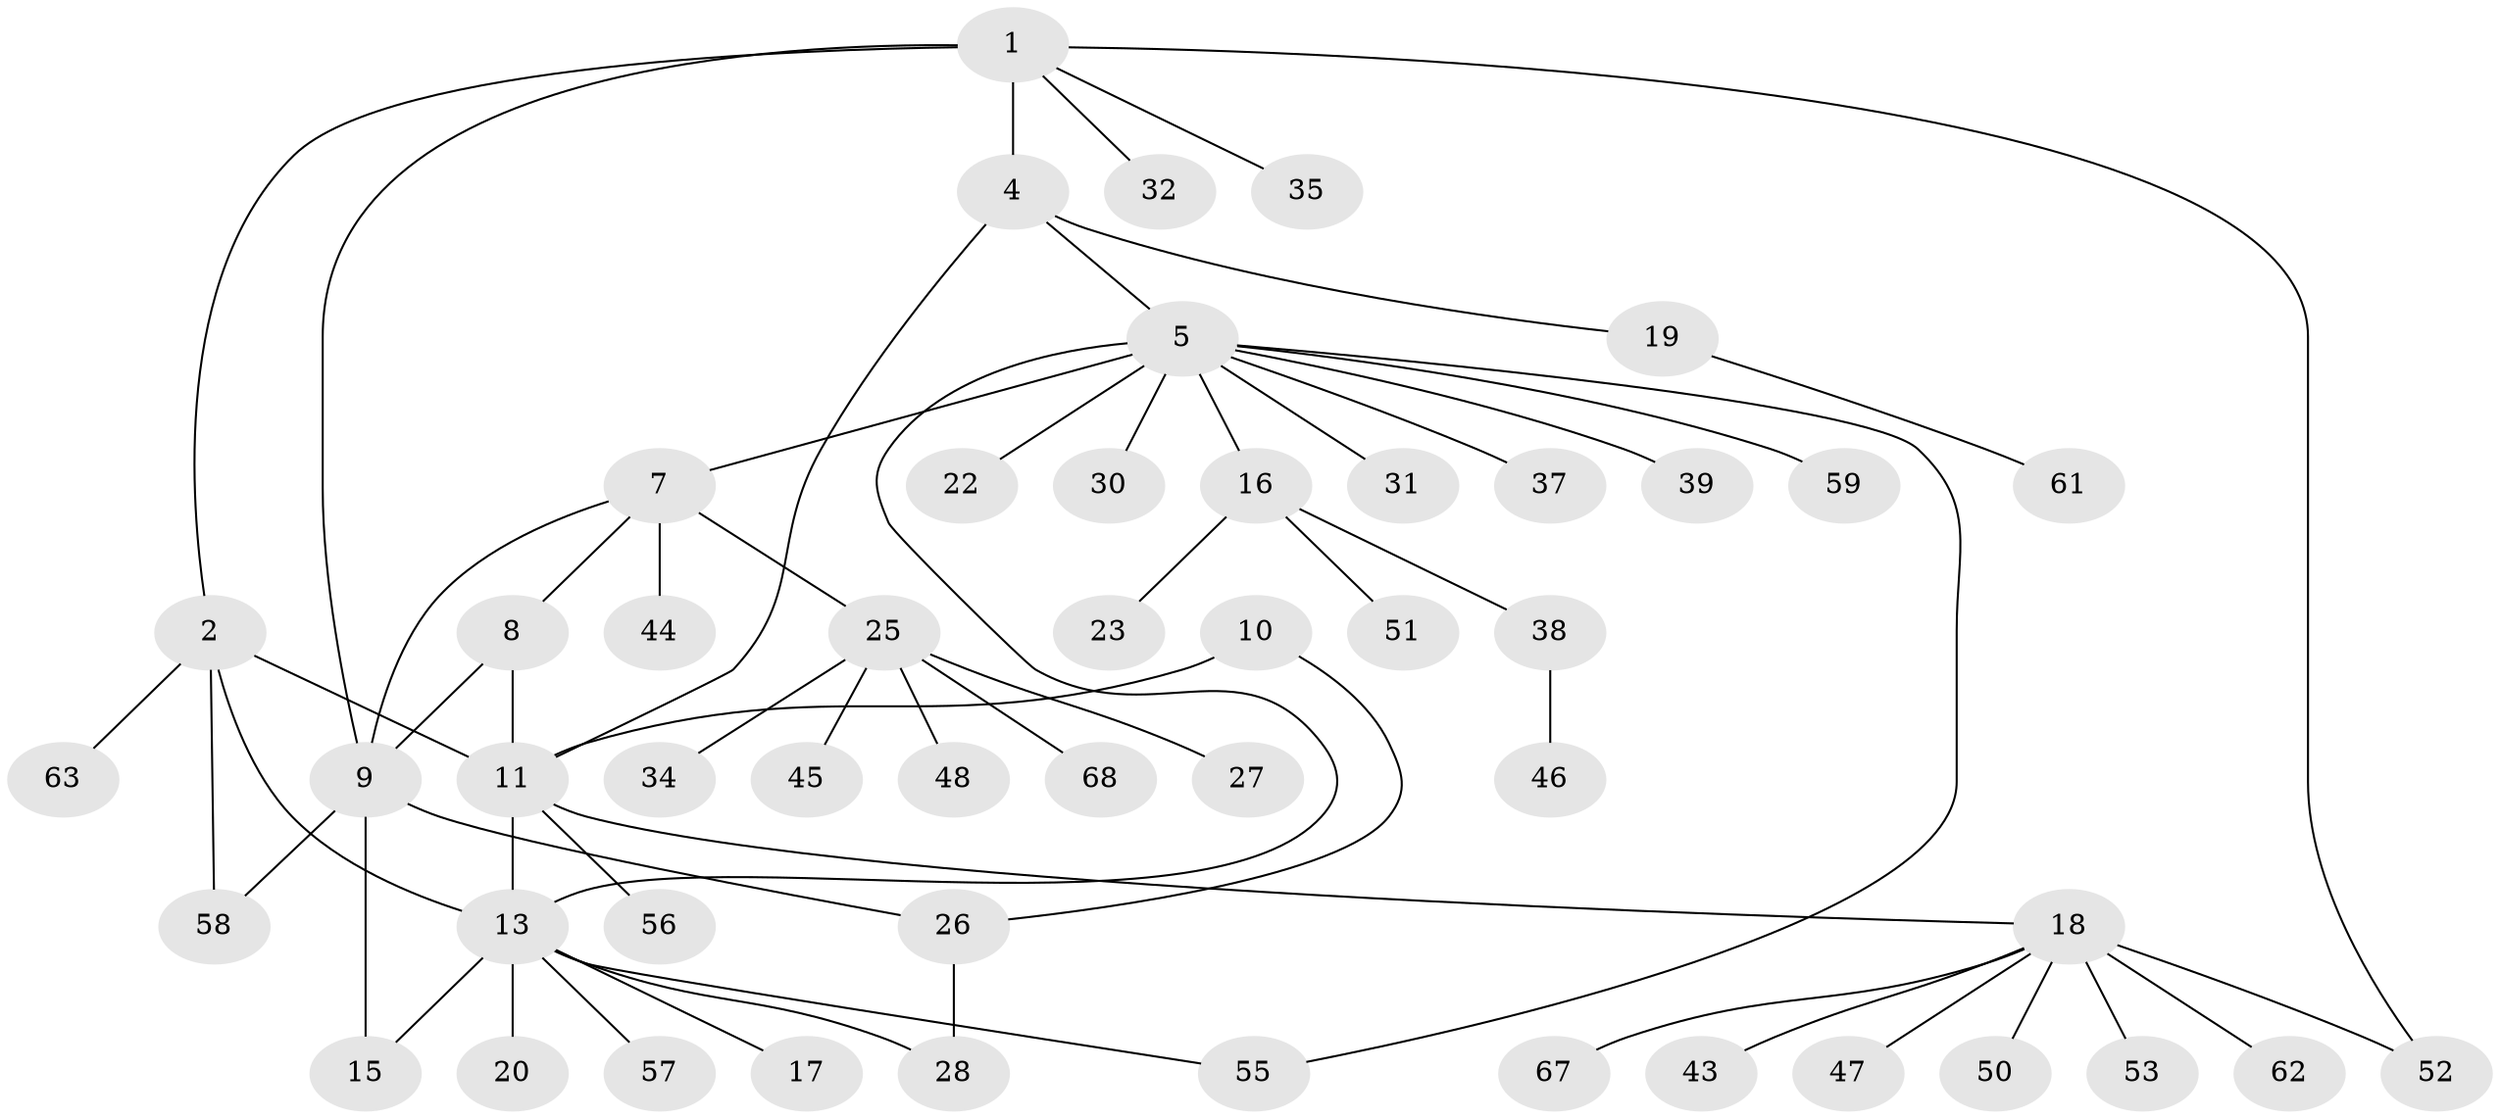 // Generated by graph-tools (version 1.1) at 2025/24/03/03/25 07:24:09]
// undirected, 50 vertices, 61 edges
graph export_dot {
graph [start="1"]
  node [color=gray90,style=filled];
  1 [super="+3"];
  2 [super="+42"];
  4 [super="+40"];
  5 [super="+6"];
  7 [super="+29"];
  8 [super="+36"];
  9 [super="+21"];
  10;
  11 [super="+12"];
  13 [super="+14"];
  15 [super="+54"];
  16 [super="+24"];
  17;
  18 [super="+64"];
  19;
  20;
  22;
  23;
  25 [super="+33"];
  26 [super="+41"];
  27;
  28;
  30;
  31;
  32;
  34 [super="+65"];
  35 [super="+49"];
  37;
  38;
  39;
  43;
  44;
  45 [super="+66"];
  46;
  47;
  48;
  50;
  51;
  52;
  53;
  55;
  56;
  57;
  58 [super="+60"];
  59;
  61;
  62;
  63;
  67;
  68;
  1 -- 2 [weight=2];
  1 -- 32;
  1 -- 35;
  1 -- 4;
  1 -- 52;
  1 -- 9;
  2 -- 58;
  2 -- 63;
  2 -- 13;
  2 -- 11;
  4 -- 5 [weight=2];
  4 -- 19;
  4 -- 11;
  5 -- 13;
  5 -- 37;
  5 -- 7;
  5 -- 39;
  5 -- 16;
  5 -- 22;
  5 -- 55;
  5 -- 59;
  5 -- 30;
  5 -- 31;
  7 -- 8;
  7 -- 9;
  7 -- 25;
  7 -- 44;
  8 -- 9;
  8 -- 11;
  9 -- 15;
  9 -- 26;
  9 -- 58;
  10 -- 11 [weight=2];
  10 -- 26;
  11 -- 56;
  11 -- 18;
  11 -- 13;
  13 -- 15 [weight=2];
  13 -- 17;
  13 -- 20;
  13 -- 55;
  13 -- 57;
  13 -- 28;
  16 -- 23;
  16 -- 38;
  16 -- 51;
  18 -- 43;
  18 -- 47;
  18 -- 50;
  18 -- 52;
  18 -- 53;
  18 -- 62;
  18 -- 67;
  19 -- 61;
  25 -- 27;
  25 -- 34;
  25 -- 45;
  25 -- 48;
  25 -- 68;
  26 -- 28;
  38 -- 46;
}
